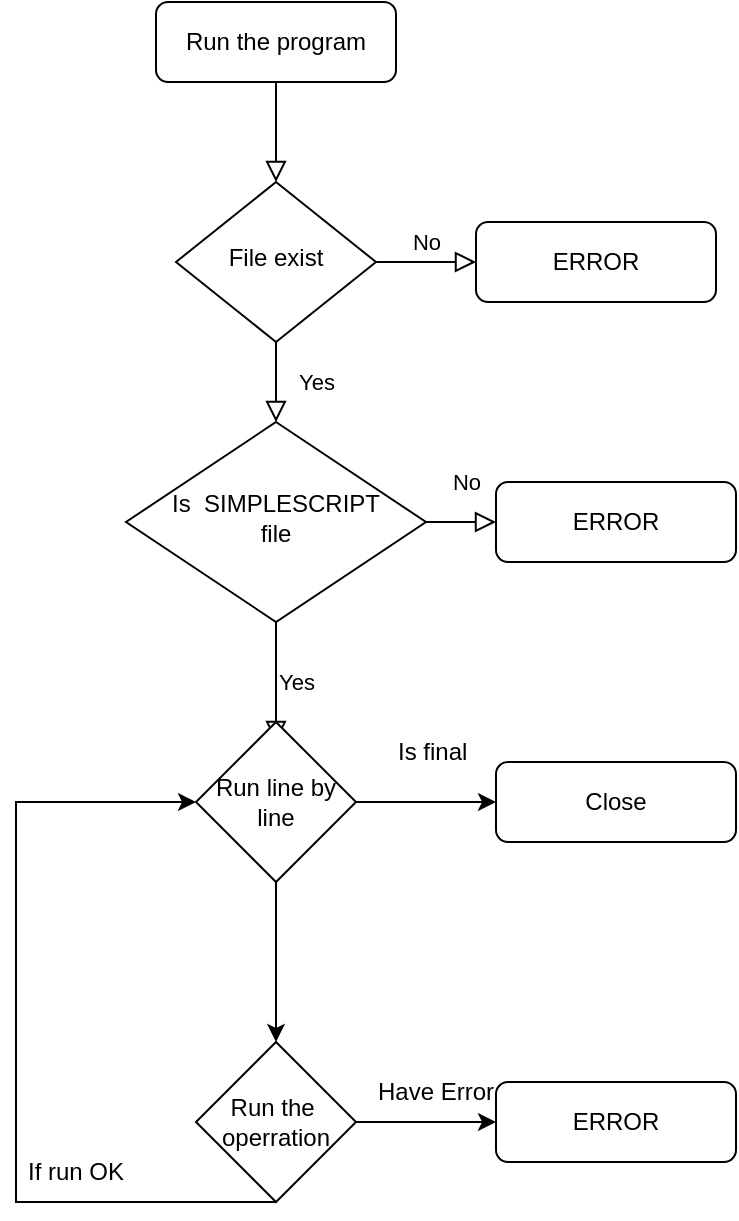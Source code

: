 <mxfile version="16.6.4" type="device" pages="3"><diagram id="C5RBs43oDa-KdzZeNtuy" name="Page-1"><mxGraphModel dx="1422" dy="809" grid="1" gridSize="10" guides="1" tooltips="1" connect="1" arrows="1" fold="1" page="1" pageScale="1" pageWidth="827" pageHeight="1169" math="0" shadow="0"><root><mxCell id="WIyWlLk6GJQsqaUBKTNV-0"/><mxCell id="WIyWlLk6GJQsqaUBKTNV-1" parent="WIyWlLk6GJQsqaUBKTNV-0"/><mxCell id="WIyWlLk6GJQsqaUBKTNV-2" value="" style="rounded=0;html=1;jettySize=auto;orthogonalLoop=1;fontSize=11;endArrow=block;endFill=0;endSize=8;strokeWidth=1;shadow=0;labelBackgroundColor=none;edgeStyle=orthogonalEdgeStyle;" parent="WIyWlLk6GJQsqaUBKTNV-1" source="WIyWlLk6GJQsqaUBKTNV-3" target="WIyWlLk6GJQsqaUBKTNV-6" edge="1"><mxGeometry relative="1" as="geometry"/></mxCell><mxCell id="WIyWlLk6GJQsqaUBKTNV-3" value="Run the program" style="rounded=1;whiteSpace=wrap;html=1;fontSize=12;glass=0;strokeWidth=1;shadow=0;" parent="WIyWlLk6GJQsqaUBKTNV-1" vertex="1"><mxGeometry x="160" y="80" width="120" height="40" as="geometry"/></mxCell><mxCell id="WIyWlLk6GJQsqaUBKTNV-4" value="Yes" style="rounded=0;html=1;jettySize=auto;orthogonalLoop=1;fontSize=11;endArrow=block;endFill=0;endSize=8;strokeWidth=1;shadow=0;labelBackgroundColor=none;edgeStyle=orthogonalEdgeStyle;" parent="WIyWlLk6GJQsqaUBKTNV-1" source="WIyWlLk6GJQsqaUBKTNV-6" target="WIyWlLk6GJQsqaUBKTNV-10" edge="1"><mxGeometry y="20" relative="1" as="geometry"><mxPoint as="offset"/></mxGeometry></mxCell><mxCell id="WIyWlLk6GJQsqaUBKTNV-5" value="No" style="edgeStyle=orthogonalEdgeStyle;rounded=0;html=1;jettySize=auto;orthogonalLoop=1;fontSize=11;endArrow=block;endFill=0;endSize=8;strokeWidth=1;shadow=0;labelBackgroundColor=none;" parent="WIyWlLk6GJQsqaUBKTNV-1" source="WIyWlLk6GJQsqaUBKTNV-6" target="WIyWlLk6GJQsqaUBKTNV-7" edge="1"><mxGeometry y="10" relative="1" as="geometry"><mxPoint as="offset"/></mxGeometry></mxCell><mxCell id="WIyWlLk6GJQsqaUBKTNV-6" value="File exist" style="rhombus;whiteSpace=wrap;html=1;shadow=0;fontFamily=Helvetica;fontSize=12;align=center;strokeWidth=1;spacing=6;spacingTop=-4;" parent="WIyWlLk6GJQsqaUBKTNV-1" vertex="1"><mxGeometry x="170" y="170" width="100" height="80" as="geometry"/></mxCell><mxCell id="WIyWlLk6GJQsqaUBKTNV-7" value="ERROR" style="rounded=1;whiteSpace=wrap;html=1;fontSize=12;glass=0;strokeWidth=1;shadow=0;" parent="WIyWlLk6GJQsqaUBKTNV-1" vertex="1"><mxGeometry x="320" y="190" width="120" height="40" as="geometry"/></mxCell><mxCell id="WIyWlLk6GJQsqaUBKTNV-8" value="No" style="rounded=0;html=1;jettySize=auto;orthogonalLoop=1;fontSize=11;endArrow=block;endFill=0;endSize=8;strokeWidth=1;shadow=0;labelBackgroundColor=none;edgeStyle=orthogonalEdgeStyle;" parent="WIyWlLk6GJQsqaUBKTNV-1" source="WIyWlLk6GJQsqaUBKTNV-10" target="WIyWlLk6GJQsqaUBKTNV-11" edge="1"><mxGeometry x="0.333" y="20" relative="1" as="geometry"><mxPoint as="offset"/></mxGeometry></mxCell><mxCell id="WIyWlLk6GJQsqaUBKTNV-9" value="Yes" style="edgeStyle=orthogonalEdgeStyle;rounded=0;html=1;jettySize=auto;orthogonalLoop=1;fontSize=11;endArrow=block;endFill=0;endSize=8;strokeWidth=1;shadow=0;labelBackgroundColor=none;" parent="WIyWlLk6GJQsqaUBKTNV-1" source="WIyWlLk6GJQsqaUBKTNV-10" edge="1"><mxGeometry y="10" relative="1" as="geometry"><mxPoint as="offset"/><mxPoint x="220" y="450" as="targetPoint"/></mxGeometry></mxCell><mxCell id="WIyWlLk6GJQsqaUBKTNV-10" value="Is&amp;nbsp;&amp;nbsp;SIMPLESCRIPT&lt;br&gt;file" style="rhombus;whiteSpace=wrap;html=1;shadow=0;fontFamily=Helvetica;fontSize=12;align=center;strokeWidth=1;spacing=6;spacingTop=-4;" parent="WIyWlLk6GJQsqaUBKTNV-1" vertex="1"><mxGeometry x="145" y="290" width="150" height="100" as="geometry"/></mxCell><mxCell id="WIyWlLk6GJQsqaUBKTNV-11" value="ERROR" style="rounded=1;whiteSpace=wrap;html=1;fontSize=12;glass=0;strokeWidth=1;shadow=0;" parent="WIyWlLk6GJQsqaUBKTNV-1" vertex="1"><mxGeometry x="330" y="320" width="120" height="40" as="geometry"/></mxCell><mxCell id="qIKojTz8-aP9n6WdlgWe-0" value="Run line by&lt;br&gt;line" style="rhombus;whiteSpace=wrap;html=1;" vertex="1" parent="WIyWlLk6GJQsqaUBKTNV-1"><mxGeometry x="180" y="440" width="80" height="80" as="geometry"/></mxCell><mxCell id="qIKojTz8-aP9n6WdlgWe-1" value="" style="endArrow=classic;html=1;rounded=0;exitX=1;exitY=0.5;exitDx=0;exitDy=0;" edge="1" parent="WIyWlLk6GJQsqaUBKTNV-1" source="qIKojTz8-aP9n6WdlgWe-0"><mxGeometry width="50" height="50" relative="1" as="geometry"><mxPoint x="390" y="470" as="sourcePoint"/><mxPoint x="330" y="480" as="targetPoint"/></mxGeometry></mxCell><mxCell id="qIKojTz8-aP9n6WdlgWe-2" value="Close" style="rounded=1;whiteSpace=wrap;html=1;fontSize=12;glass=0;strokeWidth=1;shadow=0;" vertex="1" parent="WIyWlLk6GJQsqaUBKTNV-1"><mxGeometry x="330" y="460" width="120" height="40" as="geometry"/></mxCell><mxCell id="qIKojTz8-aP9n6WdlgWe-4" value="" style="endArrow=classic;html=1;rounded=0;exitX=0.5;exitY=1;exitDx=0;exitDy=0;" edge="1" parent="WIyWlLk6GJQsqaUBKTNV-1" source="qIKojTz8-aP9n6WdlgWe-0"><mxGeometry width="50" height="50" relative="1" as="geometry"><mxPoint x="390" y="470" as="sourcePoint"/><mxPoint x="220" y="600" as="targetPoint"/></mxGeometry></mxCell><mxCell id="qIKojTz8-aP9n6WdlgWe-6" value="Run the&amp;nbsp;&lt;br&gt;operration" style="rhombus;whiteSpace=wrap;html=1;" vertex="1" parent="WIyWlLk6GJQsqaUBKTNV-1"><mxGeometry x="180" y="600" width="80" height="80" as="geometry"/></mxCell><mxCell id="qIKojTz8-aP9n6WdlgWe-7" value="" style="endArrow=classic;html=1;rounded=0;exitX=1;exitY=0.5;exitDx=0;exitDy=0;" edge="1" parent="WIyWlLk6GJQsqaUBKTNV-1" source="qIKojTz8-aP9n6WdlgWe-6"><mxGeometry width="50" height="50" relative="1" as="geometry"><mxPoint x="390" y="460" as="sourcePoint"/><mxPoint x="330" y="640" as="targetPoint"/></mxGeometry></mxCell><mxCell id="qIKojTz8-aP9n6WdlgWe-8" value="ERROR" style="rounded=1;whiteSpace=wrap;html=1;fontSize=12;glass=0;strokeWidth=1;shadow=0;" vertex="1" parent="WIyWlLk6GJQsqaUBKTNV-1"><mxGeometry x="330" y="620" width="120" height="40" as="geometry"/></mxCell><mxCell id="qIKojTz8-aP9n6WdlgWe-11" value="" style="endArrow=classic;html=1;rounded=0;exitX=0.5;exitY=1;exitDx=0;exitDy=0;" edge="1" parent="WIyWlLk6GJQsqaUBKTNV-1" source="qIKojTz8-aP9n6WdlgWe-6" target="qIKojTz8-aP9n6WdlgWe-0"><mxGeometry width="50" height="50" relative="1" as="geometry"><mxPoint x="390" y="460" as="sourcePoint"/><mxPoint x="60" y="640" as="targetPoint"/><Array as="points"><mxPoint x="90" y="680"/><mxPoint x="90" y="480"/></Array></mxGeometry></mxCell><mxCell id="qIKojTz8-aP9n6WdlgWe-13" value="Is final&amp;nbsp;" style="text;html=1;strokeColor=none;fillColor=none;align=center;verticalAlign=middle;whiteSpace=wrap;rounded=0;" vertex="1" parent="WIyWlLk6GJQsqaUBKTNV-1"><mxGeometry x="270" y="440" width="60" height="30" as="geometry"/></mxCell><mxCell id="qIKojTz8-aP9n6WdlgWe-15" value="Have Error" style="text;html=1;strokeColor=none;fillColor=none;align=center;verticalAlign=middle;whiteSpace=wrap;rounded=0;" vertex="1" parent="WIyWlLk6GJQsqaUBKTNV-1"><mxGeometry x="270" y="610" width="60" height="30" as="geometry"/></mxCell><mxCell id="qIKojTz8-aP9n6WdlgWe-16" value="If run OK" style="text;html=1;strokeColor=none;fillColor=none;align=center;verticalAlign=middle;whiteSpace=wrap;rounded=0;" vertex="1" parent="WIyWlLk6GJQsqaUBKTNV-1"><mxGeometry x="90" y="650" width="60" height="30" as="geometry"/></mxCell></root></mxGraphModel></diagram><diagram id="tsPODVBUPpBI_w6vJWTs" name="Page-2"><mxGraphModel dx="1422" dy="809" grid="1" gridSize="10" guides="1" tooltips="1" connect="1" arrows="1" fold="1" page="1" pageScale="1" pageWidth="850" pageHeight="1100" math="0" shadow="0"><root><mxCell id="-JZ-p9Ay4dzr_Ie2osmz-0"/><mxCell id="-JZ-p9Ay4dzr_Ie2osmz-1" parent="-JZ-p9Ay4dzr_Ie2osmz-0"/><mxCell id="-JZ-p9Ay4dzr_Ie2osmz-6" value="" style="rounded=1;whiteSpace=wrap;html=1;" vertex="1" parent="-JZ-p9Ay4dzr_Ie2osmz-1"><mxGeometry x="40" y="80" width="750" height="650" as="geometry"/></mxCell><mxCell id="-JZ-p9Ay4dzr_Ie2osmz-9" value="" style="whiteSpace=wrap;html=1;aspect=fixed;" vertex="1" parent="-JZ-p9Ay4dzr_Ie2osmz-1"><mxGeometry x="110" y="180" width="220" height="220" as="geometry"/></mxCell><mxCell id="-JZ-p9Ay4dzr_Ie2osmz-10" value="" style="whiteSpace=wrap;html=1;aspect=fixed;" vertex="1" parent="-JZ-p9Ay4dzr_Ie2osmz-1"><mxGeometry x="420" y="390" width="240" height="240" as="geometry"/></mxCell><mxCell id="-JZ-p9Ay4dzr_Ie2osmz-11" value="2.1" style="ellipse;whiteSpace=wrap;html=1;aspect=fixed;" vertex="1" parent="-JZ-p9Ay4dzr_Ie2osmz-1"><mxGeometry x="440" y="400" width="80" height="80" as="geometry"/></mxCell><mxCell id="-JZ-p9Ay4dzr_Ie2osmz-12" value="2.2" style="ellipse;whiteSpace=wrap;html=1;aspect=fixed;" vertex="1" parent="-JZ-p9Ay4dzr_Ie2osmz-1"><mxGeometry x="560" y="530" width="80" height="80" as="geometry"/></mxCell><mxCell id="-JZ-p9Ay4dzr_Ie2osmz-13" value="2.0" style="ellipse;whiteSpace=wrap;html=1;aspect=fixed;" vertex="1" parent="-JZ-p9Ay4dzr_Ie2osmz-1"><mxGeometry x="570" y="400" width="80" height="80" as="geometry"/></mxCell><mxCell id="-JZ-p9Ay4dzr_Ie2osmz-14" value="1.0" style="ellipse;whiteSpace=wrap;html=1;aspect=fixed;" vertex="1" parent="-JZ-p9Ay4dzr_Ie2osmz-1"><mxGeometry x="240" y="210" width="80" height="80" as="geometry"/></mxCell><mxCell id="-JZ-p9Ay4dzr_Ie2osmz-15" value="1.1" style="ellipse;whiteSpace=wrap;html=1;aspect=fixed;" vertex="1" parent="-JZ-p9Ay4dzr_Ie2osmz-1"><mxGeometry x="130" y="300" width="80" height="80" as="geometry"/></mxCell><mxCell id="-JZ-p9Ay4dzr_Ie2osmz-16" value="" style="endArrow=classic;html=1;rounded=0;exitX=1;exitY=0;exitDx=0;exitDy=0;entryX=0;entryY=1;entryDx=0;entryDy=0;" edge="1" parent="-JZ-p9Ay4dzr_Ie2osmz-1" source="-JZ-p9Ay4dzr_Ie2osmz-15" target="-JZ-p9Ay4dzr_Ie2osmz-14"><mxGeometry relative="1" as="geometry"><mxPoint x="370" y="410" as="sourcePoint"/><mxPoint x="470" y="410" as="targetPoint"/></mxGeometry></mxCell><mxCell id="-JZ-p9Ay4dzr_Ie2osmz-17" value="" style="shape=message;html=1;outlineConnect=0;" vertex="1" parent="-JZ-p9Ay4dzr_Ie2osmz-16"><mxGeometry width="20" height="14" relative="1" as="geometry"><mxPoint x="-10" y="-7" as="offset"/></mxGeometry></mxCell><mxCell id="-JZ-p9Ay4dzr_Ie2osmz-18" value="" style="endArrow=classic;html=1;rounded=0;exitX=1;exitY=1;exitDx=0;exitDy=0;" edge="1" parent="-JZ-p9Ay4dzr_Ie2osmz-1" source="-JZ-p9Ay4dzr_Ie2osmz-11" target="-JZ-p9Ay4dzr_Ie2osmz-12"><mxGeometry relative="1" as="geometry"><mxPoint x="370" y="410" as="sourcePoint"/><mxPoint x="470" y="410" as="targetPoint"/></mxGeometry></mxCell><mxCell id="-JZ-p9Ay4dzr_Ie2osmz-19" value="" style="shape=message;html=1;outlineConnect=0;" vertex="1" parent="-JZ-p9Ay4dzr_Ie2osmz-18"><mxGeometry width="20" height="14" relative="1" as="geometry"><mxPoint x="-10" y="-7" as="offset"/></mxGeometry></mxCell><mxCell id="-JZ-p9Ay4dzr_Ie2osmz-20" value="" style="endArrow=classic;html=1;rounded=0;exitX=0.5;exitY=0;exitDx=0;exitDy=0;" edge="1" parent="-JZ-p9Ay4dzr_Ie2osmz-1" source="-JZ-p9Ay4dzr_Ie2osmz-12" target="-JZ-p9Ay4dzr_Ie2osmz-13"><mxGeometry relative="1" as="geometry"><mxPoint x="370" y="410" as="sourcePoint"/><mxPoint x="470" y="410" as="targetPoint"/></mxGeometry></mxCell><mxCell id="-JZ-p9Ay4dzr_Ie2osmz-21" value="" style="shape=message;html=1;outlineConnect=0;" vertex="1" parent="-JZ-p9Ay4dzr_Ie2osmz-20"><mxGeometry width="20" height="14" relative="1" as="geometry"><mxPoint x="-10" y="-7" as="offset"/></mxGeometry></mxCell><mxCell id="l05K8wYJr-Db78rmTCsC-0" value="Group 1" style="text;html=1;strokeColor=none;fillColor=none;align=center;verticalAlign=middle;whiteSpace=wrap;rounded=0;" vertex="1" parent="-JZ-p9Ay4dzr_Ie2osmz-1"><mxGeometry x="180" y="150" width="60" height="30" as="geometry"/></mxCell><mxCell id="l05K8wYJr-Db78rmTCsC-1" value="Group 2" style="text;html=1;strokeColor=none;fillColor=none;align=center;verticalAlign=middle;whiteSpace=wrap;rounded=0;" vertex="1" parent="-JZ-p9Ay4dzr_Ie2osmz-1"><mxGeometry x="520" y="360" width="60" height="30" as="geometry"/></mxCell><mxCell id="l05K8wYJr-Db78rmTCsC-2" value="MACHINE 1" style="text;html=1;strokeColor=none;fillColor=none;align=center;verticalAlign=middle;whiteSpace=wrap;rounded=0;" vertex="1" parent="-JZ-p9Ay4dzr_Ie2osmz-1"><mxGeometry x="350" y="90" width="95" height="30" as="geometry"/></mxCell></root></mxGraphModel></diagram><diagram id="OgC628O3y-seKnZq8gL7" name="Page-3"><mxGraphModel dx="1422" dy="739" grid="1" gridSize="10" guides="1" tooltips="1" connect="1" arrows="1" fold="1" page="1" pageScale="1" pageWidth="850" pageHeight="1100" math="0" shadow="0"><root><mxCell id="CHN2j1-Dz4vdWQp50E17-0"/><mxCell id="CHN2j1-Dz4vdWQp50E17-1" parent="CHN2j1-Dz4vdWQp50E17-0"/><mxCell id="Bl1woDRdY5mARd085ZwT-0" value="IP1:PORT1" style="rounded=1;whiteSpace=wrap;html=1;" vertex="1" parent="CHN2j1-Dz4vdWQp50E17-1"><mxGeometry x="40" y="40" width="400" height="320" as="geometry"/></mxCell><mxCell id="Bl1woDRdY5mARd085ZwT-1" value="&lt;span&gt;IP2:PORT2&lt;/span&gt;" style="rounded=1;whiteSpace=wrap;html=1;" vertex="1" parent="CHN2j1-Dz4vdWQp50E17-1"><mxGeometry x="400" y="440" width="400" height="320" as="geometry"/></mxCell><mxCell id="Bl1woDRdY5mARd085ZwT-2" value="MACHINE 1" style="text;html=1;strokeColor=none;fillColor=none;align=center;verticalAlign=middle;whiteSpace=wrap;rounded=0;" vertex="1" parent="CHN2j1-Dz4vdWQp50E17-1"><mxGeometry x="170" y="20" width="140" height="30" as="geometry"/></mxCell><mxCell id="Bl1woDRdY5mARd085ZwT-3" value="&lt;span style=&quot;font-family: &amp;#34;helvetica&amp;#34; ; text-align: center&quot;&gt;MACHINE&amp;nbsp; 2&lt;/span&gt;" style="text;whiteSpace=wrap;html=1;" vertex="1" parent="CHN2j1-Dz4vdWQp50E17-1"><mxGeometry x="555" y="410" width="90" height="30" as="geometry"/></mxCell><mxCell id="Bl1woDRdY5mARd085ZwT-4" value="/1.0" style="ellipse;whiteSpace=wrap;html=1;aspect=fixed;" vertex="1" parent="CHN2j1-Dz4vdWQp50E17-1"><mxGeometry x="40" y="70" width="120" height="120" as="geometry"/></mxCell><mxCell id="Bl1woDRdY5mARd085ZwT-5" value="/1.0" style="ellipse;whiteSpace=wrap;html=1;aspect=fixed;" vertex="1" parent="CHN2j1-Dz4vdWQp50E17-1"><mxGeometry x="660" y="620" width="120" height="120" as="geometry"/></mxCell><mxCell id="Bl1woDRdY5mARd085ZwT-6" value="/2.0" style="ellipse;whiteSpace=wrap;html=1;aspect=fixed;" vertex="1" parent="CHN2j1-Dz4vdWQp50E17-1"><mxGeometry x="305" y="220" width="120" height="120" as="geometry"/></mxCell><mxCell id="Bl1woDRdY5mARd085ZwT-7" value="IP1:PORT1/2.0" style="ellipse;whiteSpace=wrap;html=1;aspect=fixed;" vertex="1" parent="CHN2j1-Dz4vdWQp50E17-1"><mxGeometry x="420" y="450" width="120" height="120" as="geometry"/></mxCell><mxCell id="Bl1woDRdY5mARd085ZwT-8" value="" style="endArrow=classic;html=1;rounded=0;exitX=0.592;exitY=1;exitDx=0;exitDy=0;exitPerimeter=0;" edge="1" parent="CHN2j1-Dz4vdWQp50E17-1" source="Bl1woDRdY5mARd085ZwT-6" target="Bl1woDRdY5mARd085ZwT-7"><mxGeometry relative="1" as="geometry"><mxPoint x="370" y="410" as="sourcePoint"/><mxPoint x="470" y="410" as="targetPoint"/></mxGeometry></mxCell><mxCell id="Bl1woDRdY5mARd085ZwT-9" value="" style="shape=message;html=1;outlineConnect=0;" vertex="1" parent="Bl1woDRdY5mARd085ZwT-8"><mxGeometry width="20" height="14" relative="1" as="geometry"><mxPoint x="-10" y="-7" as="offset"/></mxGeometry></mxCell><mxCell id="Bl1woDRdY5mARd085ZwT-10" value="MIGRATE" style="text;html=1;strokeColor=none;fillColor=none;align=center;verticalAlign=middle;whiteSpace=wrap;rounded=0;" vertex="1" parent="CHN2j1-Dz4vdWQp50E17-1"><mxGeometry x="425" y="390" width="60" height="30" as="geometry"/></mxCell><mxCell id="TFCpqXXx3NS7pKajcoFO-1" value="&lt;span&gt;IP3:PORT3&lt;/span&gt;" style="rounded=1;whiteSpace=wrap;html=1;" vertex="1" parent="CHN2j1-Dz4vdWQp50E17-1"><mxGeometry x="510" y="50" width="330" height="320" as="geometry"/></mxCell><mxCell id="TFCpqXXx3NS7pKajcoFO-2" value="/1.0" style="ellipse;whiteSpace=wrap;html=1;aspect=fixed;" vertex="1" parent="CHN2j1-Dz4vdWQp50E17-1"><mxGeometry x="520" y="70" width="120" height="120" as="geometry"/></mxCell><mxCell id="TFCpqXXx3NS7pKajcoFO-3" value="/1.1" style="ellipse;whiteSpace=wrap;html=1;aspect=fixed;" vertex="1" parent="CHN2j1-Dz4vdWQp50E17-1"><mxGeometry x="660" y="60" width="120" height="120" as="geometry"/></mxCell><mxCell id="TFCpqXXx3NS7pKajcoFO-4" value="/1.3" style="ellipse;whiteSpace=wrap;html=1;aspect=fixed;" vertex="1" parent="CHN2j1-Dz4vdWQp50E17-1"><mxGeometry x="620" y="250" width="120" height="120" as="geometry"/></mxCell><mxCell id="TFCpqXXx3NS7pKajcoFO-5" value="&lt;span style=&quot;font-family: &amp;#34;helvetica&amp;#34; ; text-align: center&quot;&gt;MACHINE&amp;nbsp; 3&lt;/span&gt;" style="text;whiteSpace=wrap;html=1;" vertex="1" parent="CHN2j1-Dz4vdWQp50E17-1"><mxGeometry x="635" y="30" width="90" height="30" as="geometry"/></mxCell></root></mxGraphModel></diagram></mxfile>